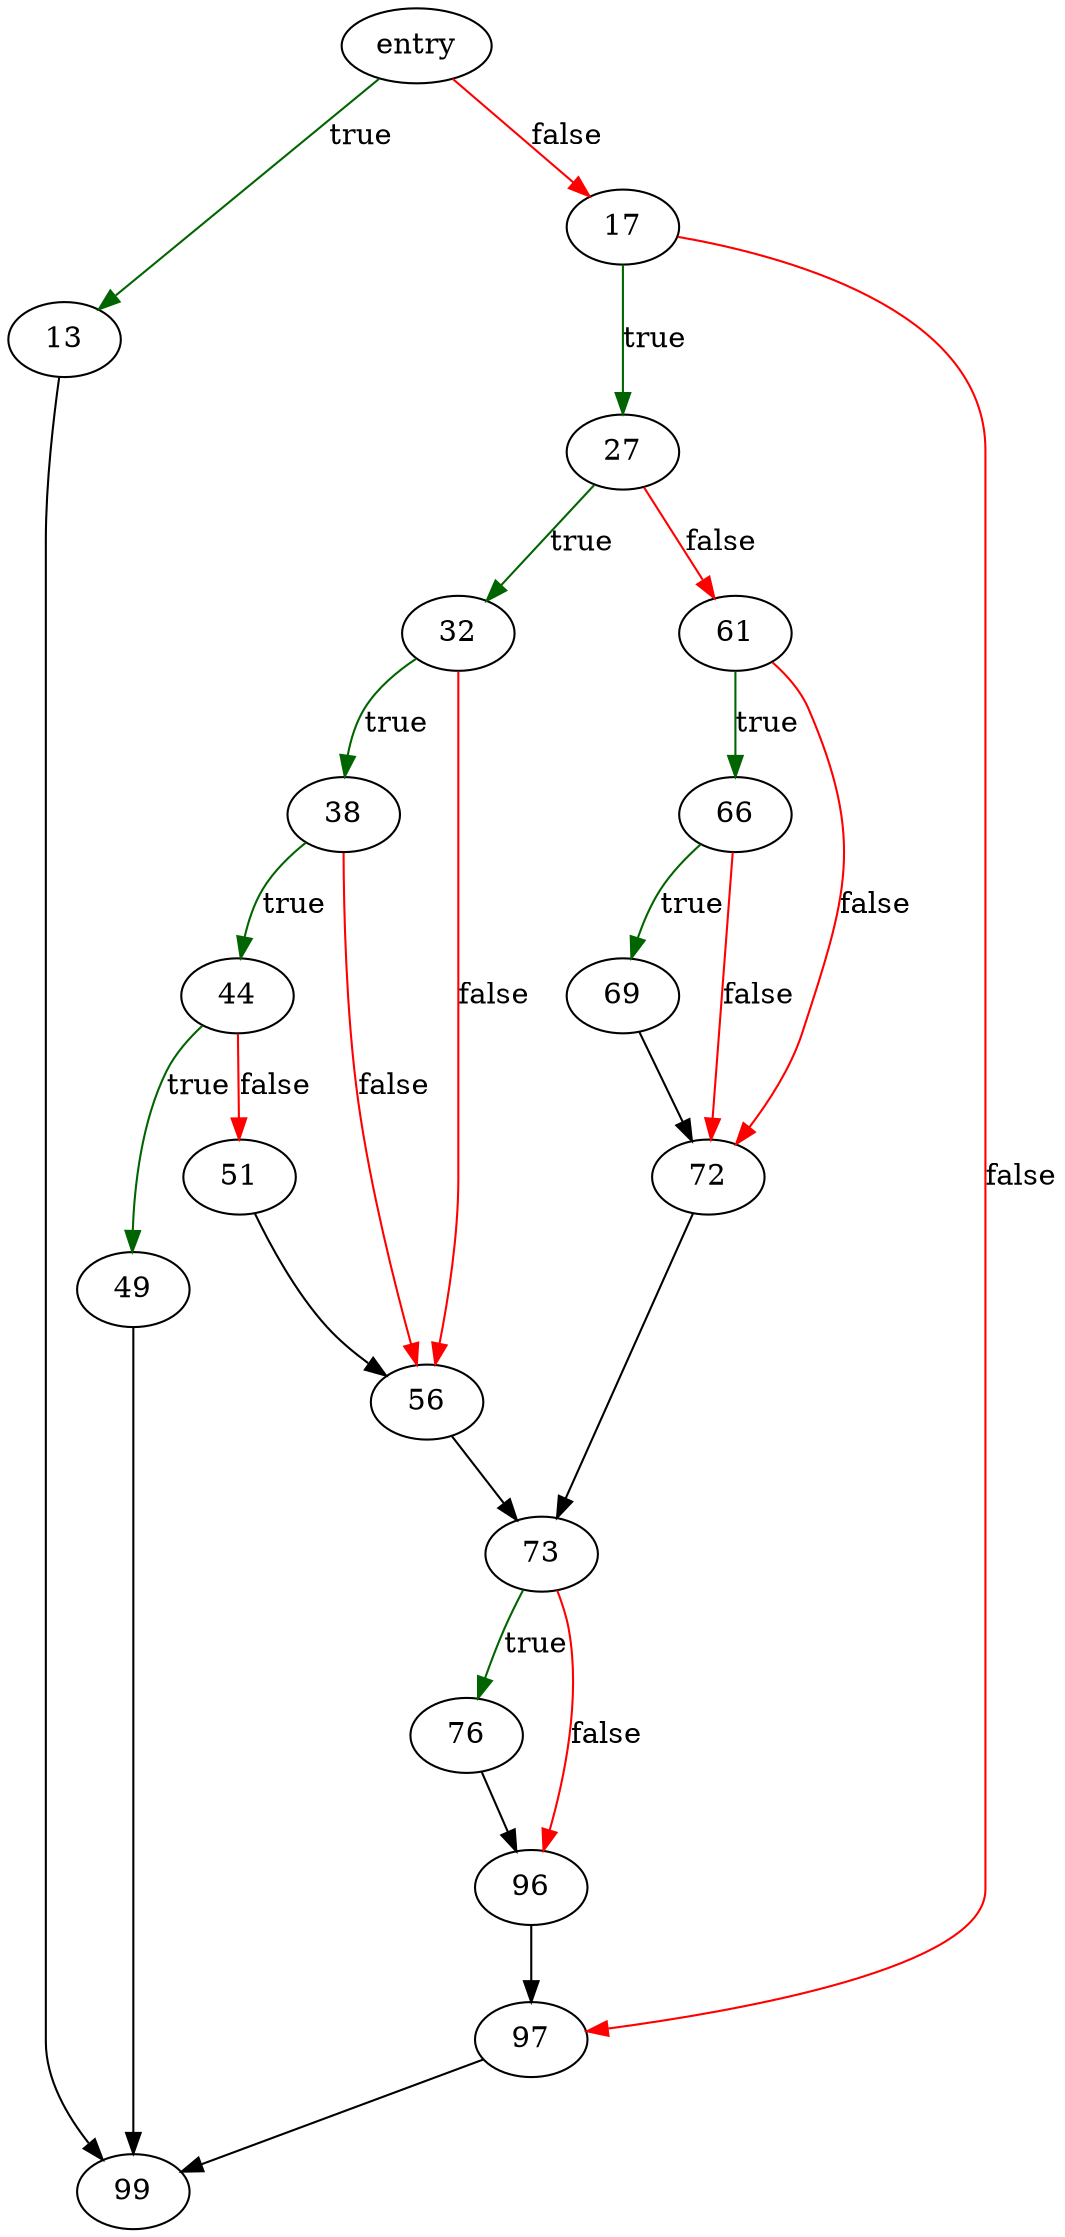 digraph "sqlite3PagerBegin" {
	// Node definitions.
	3 [label=entry];
	13;
	17;
	27;
	32;
	38;
	44;
	49;
	51;
	56;
	61;
	66;
	69;
	72;
	73;
	76;
	96;
	97;
	99;

	// Edge definitions.
	3 -> 13 [
		color=darkgreen
		label=true
	];
	3 -> 17 [
		color=red
		label=false
	];
	13 -> 99;
	17 -> 27 [
		color=darkgreen
		label=true
	];
	17 -> 97 [
		color=red
		label=false
	];
	27 -> 32 [
		color=darkgreen
		label=true
	];
	27 -> 61 [
		color=red
		label=false
	];
	32 -> 38 [
		color=darkgreen
		label=true
	];
	32 -> 56 [
		color=red
		label=false
	];
	38 -> 44 [
		color=darkgreen
		label=true
	];
	38 -> 56 [
		color=red
		label=false
	];
	44 -> 49 [
		color=darkgreen
		label=true
	];
	44 -> 51 [
		color=red
		label=false
	];
	49 -> 99;
	51 -> 56;
	56 -> 73;
	61 -> 66 [
		color=darkgreen
		label=true
	];
	61 -> 72 [
		color=red
		label=false
	];
	66 -> 69 [
		color=darkgreen
		label=true
	];
	66 -> 72 [
		color=red
		label=false
	];
	69 -> 72;
	72 -> 73;
	73 -> 76 [
		color=darkgreen
		label=true
	];
	73 -> 96 [
		color=red
		label=false
	];
	76 -> 96;
	96 -> 97;
	97 -> 99;
}